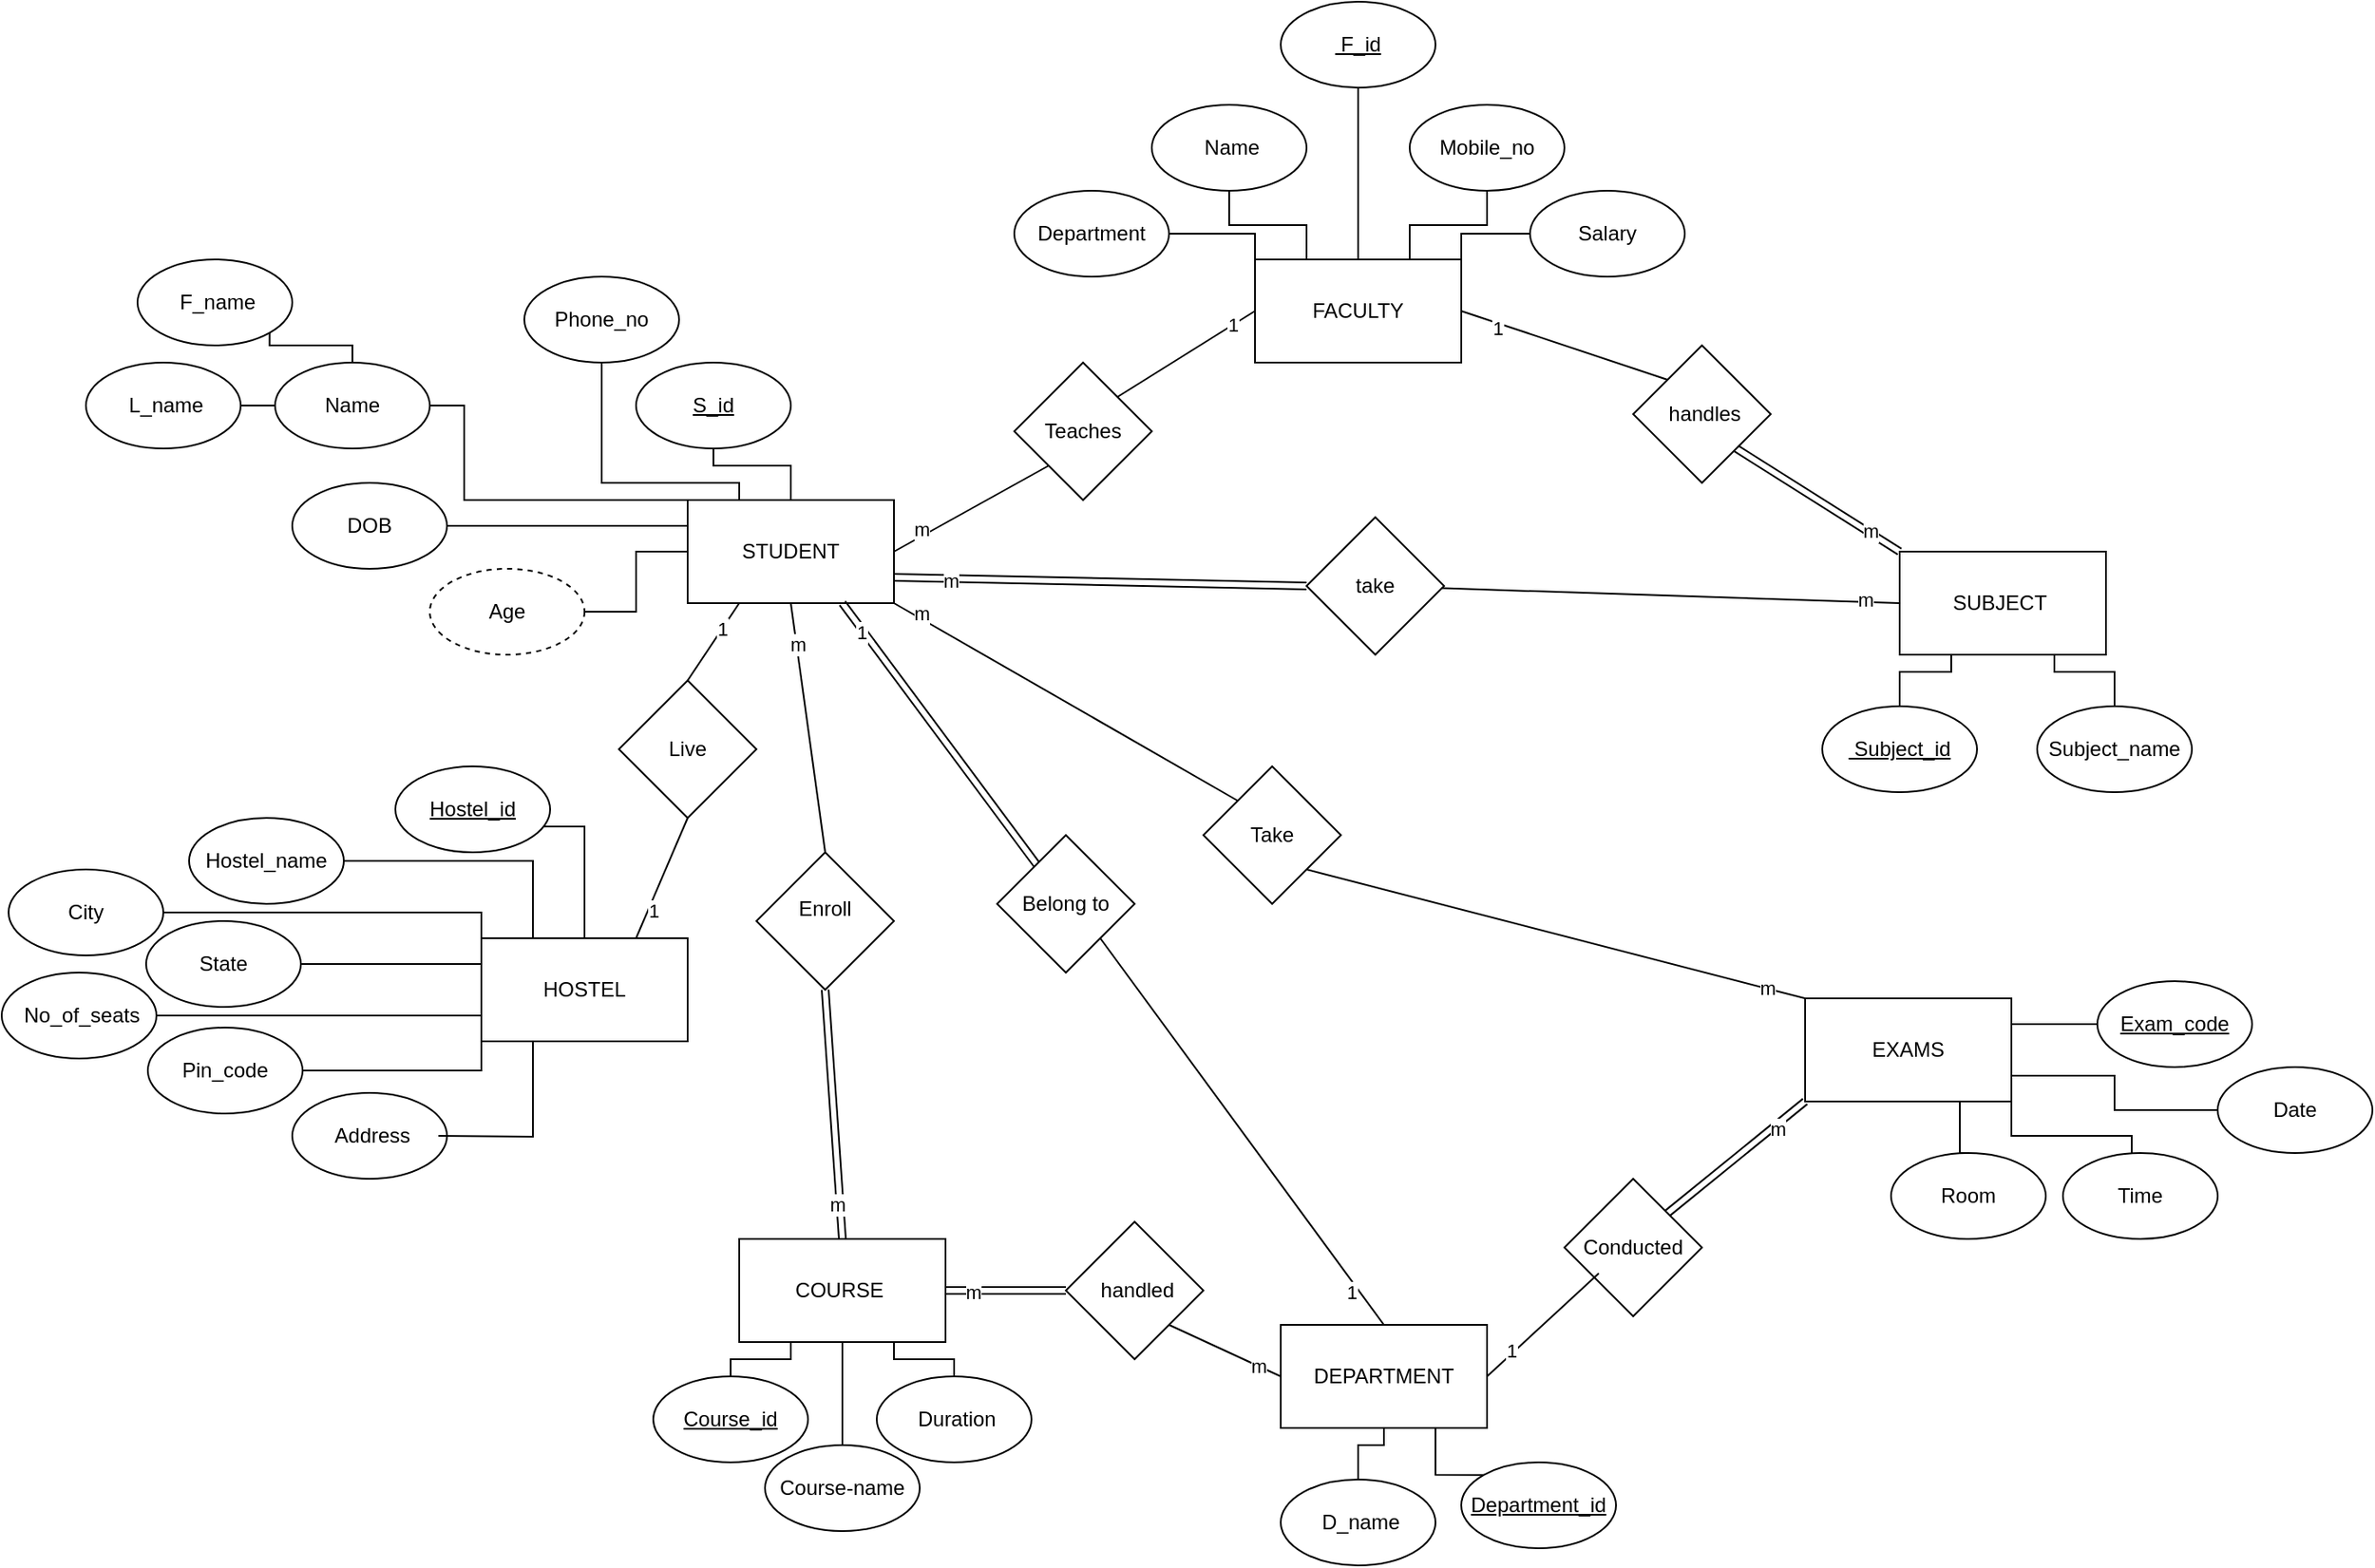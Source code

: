 <mxfile version="27.0.6">
  <diagram name="Page-1" id="Saj36R8tPmT9eAfQ4arQ">
    <mxGraphModel dx="2268" dy="1886" grid="1" gridSize="10" guides="1" tooltips="1" connect="1" arrows="1" fold="1" page="1" pageScale="1" pageWidth="850" pageHeight="1100" math="0" shadow="0">
      <root>
        <mxCell id="0" />
        <mxCell id="1" parent="0" />
        <mxCell id="g8V7ilS0cDU_Rap2-0AZ-1" value="FACULTY" style="rounded=0;whiteSpace=wrap;html=1;" parent="1" vertex="1">
          <mxGeometry x="180" y="-10" width="120" height="60" as="geometry" />
        </mxCell>
        <mxCell id="g8V7ilS0cDU_Rap2-0AZ-2" value="HOSTEL" style="rounded=0;whiteSpace=wrap;html=1;" parent="1" vertex="1">
          <mxGeometry x="-270" y="385" width="120" height="60" as="geometry" />
        </mxCell>
        <mxCell id="g8V7ilS0cDU_Rap2-0AZ-3" value="COURSE&amp;nbsp;" style="rounded=0;whiteSpace=wrap;html=1;" parent="1" vertex="1">
          <mxGeometry x="-120" y="560" width="120" height="60" as="geometry" />
        </mxCell>
        <mxCell id="g8V7ilS0cDU_Rap2-0AZ-4" value="SUBJECT&amp;nbsp;" style="rounded=0;whiteSpace=wrap;html=1;" parent="1" vertex="1">
          <mxGeometry x="555" y="160" width="120" height="60" as="geometry" />
        </mxCell>
        <mxCell id="g8V7ilS0cDU_Rap2-0AZ-5" value="&amp;nbsp;EXAMS&amp;nbsp;" style="rounded=0;whiteSpace=wrap;html=1;" parent="1" vertex="1">
          <mxGeometry x="500" y="420" width="120" height="60" as="geometry" />
        </mxCell>
        <mxCell id="g8V7ilS0cDU_Rap2-0AZ-6" value="DEPARTMENT" style="rounded=0;whiteSpace=wrap;html=1;" parent="1" vertex="1">
          <mxGeometry x="195" y="610" width="120" height="60" as="geometry" />
        </mxCell>
        <mxCell id="g8V7ilS0cDU_Rap2-0AZ-7" value="STUDENT" style="rounded=0;whiteSpace=wrap;html=1;" parent="1" vertex="1">
          <mxGeometry x="-150" y="130" width="120" height="60" as="geometry" />
        </mxCell>
        <mxCell id="g8V7ilS0cDU_Rap2-0AZ-46" style="edgeStyle=orthogonalEdgeStyle;rounded=0;orthogonalLoop=1;jettySize=auto;html=1;exitX=1;exitY=0.5;exitDx=0;exitDy=0;entryX=0;entryY=0;entryDx=0;entryDy=0;endArrow=none;startFill=0;" parent="1" source="g8V7ilS0cDU_Rap2-0AZ-8" target="g8V7ilS0cDU_Rap2-0AZ-1" edge="1">
          <mxGeometry relative="1" as="geometry">
            <Array as="points">
              <mxPoint x="180" y="-25" />
            </Array>
          </mxGeometry>
        </mxCell>
        <mxCell id="g8V7ilS0cDU_Rap2-0AZ-8" value="Department" style="ellipse;whiteSpace=wrap;html=1;" parent="1" vertex="1">
          <mxGeometry x="40" y="-50" width="90" height="50" as="geometry" />
        </mxCell>
        <mxCell id="g8V7ilS0cDU_Rap2-0AZ-47" style="edgeStyle=orthogonalEdgeStyle;rounded=0;orthogonalLoop=1;jettySize=auto;html=1;exitX=0.5;exitY=1;exitDx=0;exitDy=0;entryX=0.75;entryY=0;entryDx=0;entryDy=0;endArrow=none;startFill=0;" parent="1" source="g8V7ilS0cDU_Rap2-0AZ-9" target="g8V7ilS0cDU_Rap2-0AZ-1" edge="1">
          <mxGeometry relative="1" as="geometry" />
        </mxCell>
        <mxCell id="g8V7ilS0cDU_Rap2-0AZ-9" value="Mobile_no" style="ellipse;whiteSpace=wrap;html=1;" parent="1" vertex="1">
          <mxGeometry x="270" y="-100" width="90" height="50" as="geometry" />
        </mxCell>
        <mxCell id="g8V7ilS0cDU_Rap2-0AZ-48" style="edgeStyle=orthogonalEdgeStyle;rounded=0;orthogonalLoop=1;jettySize=auto;html=1;exitX=0.5;exitY=1;exitDx=0;exitDy=0;entryX=0.5;entryY=0;entryDx=0;entryDy=0;endArrow=none;startFill=0;" parent="1" source="g8V7ilS0cDU_Rap2-0AZ-10" target="g8V7ilS0cDU_Rap2-0AZ-7" edge="1">
          <mxGeometry relative="1" as="geometry">
            <Array as="points">
              <mxPoint x="-135" y="110" />
              <mxPoint x="-90" y="110" />
            </Array>
          </mxGeometry>
        </mxCell>
        <mxCell id="g8V7ilS0cDU_Rap2-0AZ-10" value="S_id" style="ellipse;whiteSpace=wrap;html=1;fontStyle=4" parent="1" vertex="1">
          <mxGeometry x="-180" y="50" width="90" height="50" as="geometry" />
        </mxCell>
        <mxCell id="g8V7ilS0cDU_Rap2-0AZ-41" style="edgeStyle=orthogonalEdgeStyle;rounded=0;orthogonalLoop=1;jettySize=auto;html=1;exitX=0.5;exitY=1;exitDx=0;exitDy=0;entryX=0.5;entryY=0;entryDx=0;entryDy=0;endArrow=none;startFill=0;" parent="1" source="g8V7ilS0cDU_Rap2-0AZ-11" target="g8V7ilS0cDU_Rap2-0AZ-1" edge="1">
          <mxGeometry relative="1" as="geometry" />
        </mxCell>
        <mxCell id="g8V7ilS0cDU_Rap2-0AZ-11" value="&amp;nbsp;F_id" style="ellipse;whiteSpace=wrap;html=1;fontStyle=4" parent="1" vertex="1">
          <mxGeometry x="195" y="-160" width="90" height="50" as="geometry" />
        </mxCell>
        <mxCell id="g8V7ilS0cDU_Rap2-0AZ-44" style="edgeStyle=orthogonalEdgeStyle;rounded=0;orthogonalLoop=1;jettySize=auto;html=1;entryX=0.25;entryY=0;entryDx=0;entryDy=0;endArrow=none;startFill=0;" parent="1" source="g8V7ilS0cDU_Rap2-0AZ-12" target="g8V7ilS0cDU_Rap2-0AZ-1" edge="1">
          <mxGeometry relative="1" as="geometry" />
        </mxCell>
        <mxCell id="g8V7ilS0cDU_Rap2-0AZ-12" value="&amp;nbsp;Name" style="ellipse;whiteSpace=wrap;html=1;" parent="1" vertex="1">
          <mxGeometry x="120" y="-100" width="90" height="50" as="geometry" />
        </mxCell>
        <mxCell id="g8V7ilS0cDU_Rap2-0AZ-43" style="edgeStyle=orthogonalEdgeStyle;rounded=0;orthogonalLoop=1;jettySize=auto;html=1;exitX=0;exitY=0.5;exitDx=0;exitDy=0;entryX=1;entryY=0;entryDx=0;entryDy=0;endArrow=none;startFill=0;" parent="1" source="g8V7ilS0cDU_Rap2-0AZ-13" target="g8V7ilS0cDU_Rap2-0AZ-1" edge="1">
          <mxGeometry relative="1" as="geometry">
            <Array as="points">
              <mxPoint x="300" y="-25" />
            </Array>
          </mxGeometry>
        </mxCell>
        <mxCell id="g8V7ilS0cDU_Rap2-0AZ-13" value="Salary" style="ellipse;whiteSpace=wrap;html=1;" parent="1" vertex="1">
          <mxGeometry x="340" y="-50" width="90" height="50" as="geometry" />
        </mxCell>
        <mxCell id="g8V7ilS0cDU_Rap2-0AZ-49" style="edgeStyle=orthogonalEdgeStyle;rounded=0;orthogonalLoop=1;jettySize=auto;html=1;exitX=0.5;exitY=1;exitDx=0;exitDy=0;entryX=0.25;entryY=0;entryDx=0;entryDy=0;endArrow=none;startFill=0;" parent="1" source="g8V7ilS0cDU_Rap2-0AZ-14" target="g8V7ilS0cDU_Rap2-0AZ-7" edge="1">
          <mxGeometry relative="1" as="geometry">
            <Array as="points">
              <mxPoint x="-200" y="70" />
              <mxPoint x="-200" y="120" />
              <mxPoint x="-120" y="120" />
            </Array>
          </mxGeometry>
        </mxCell>
        <mxCell id="g8V7ilS0cDU_Rap2-0AZ-14" value="Phone_no" style="ellipse;whiteSpace=wrap;html=1;" parent="1" vertex="1">
          <mxGeometry x="-245" width="90" height="50" as="geometry" />
        </mxCell>
        <mxCell id="g8V7ilS0cDU_Rap2-0AZ-50" style="edgeStyle=orthogonalEdgeStyle;rounded=0;orthogonalLoop=1;jettySize=auto;html=1;entryX=0;entryY=0;entryDx=0;entryDy=0;endArrow=none;startFill=0;" parent="1" source="g8V7ilS0cDU_Rap2-0AZ-15" target="g8V7ilS0cDU_Rap2-0AZ-7" edge="1">
          <mxGeometry relative="1" as="geometry">
            <Array as="points">
              <mxPoint x="-280" y="75" />
              <mxPoint x="-280" y="130" />
            </Array>
          </mxGeometry>
        </mxCell>
        <mxCell id="g8V7ilS0cDU_Rap2-0AZ-15" value="Name" style="ellipse;whiteSpace=wrap;html=1;" parent="1" vertex="1">
          <mxGeometry x="-390" y="50" width="90" height="50" as="geometry" />
        </mxCell>
        <mxCell id="g8V7ilS0cDU_Rap2-0AZ-53" style="edgeStyle=orthogonalEdgeStyle;rounded=0;orthogonalLoop=1;jettySize=auto;html=1;exitX=1;exitY=1;exitDx=0;exitDy=0;entryX=0.5;entryY=0;entryDx=0;entryDy=0;endArrow=none;startFill=0;" parent="1" source="g8V7ilS0cDU_Rap2-0AZ-16" target="g8V7ilS0cDU_Rap2-0AZ-15" edge="1">
          <mxGeometry relative="1" as="geometry">
            <Array as="points">
              <mxPoint x="-393" y="40" />
              <mxPoint x="-345" y="40" />
            </Array>
          </mxGeometry>
        </mxCell>
        <mxCell id="g8V7ilS0cDU_Rap2-0AZ-16" value="&amp;nbsp;F_name" style="ellipse;whiteSpace=wrap;html=1;" parent="1" vertex="1">
          <mxGeometry x="-470" y="-10" width="90" height="50" as="geometry" />
        </mxCell>
        <mxCell id="g8V7ilS0cDU_Rap2-0AZ-54" style="edgeStyle=orthogonalEdgeStyle;rounded=0;orthogonalLoop=1;jettySize=auto;html=1;exitX=1;exitY=0.5;exitDx=0;exitDy=0;entryX=0;entryY=0.5;entryDx=0;entryDy=0;endArrow=none;startFill=0;" parent="1" source="g8V7ilS0cDU_Rap2-0AZ-17" target="g8V7ilS0cDU_Rap2-0AZ-15" edge="1">
          <mxGeometry relative="1" as="geometry" />
        </mxCell>
        <mxCell id="g8V7ilS0cDU_Rap2-0AZ-17" value="&amp;nbsp;L_name" style="ellipse;whiteSpace=wrap;html=1;" parent="1" vertex="1">
          <mxGeometry x="-500" y="50" width="90" height="50" as="geometry" />
        </mxCell>
        <mxCell id="g8V7ilS0cDU_Rap2-0AZ-51" style="edgeStyle=orthogonalEdgeStyle;rounded=0;orthogonalLoop=1;jettySize=auto;html=1;exitX=1;exitY=0.5;exitDx=0;exitDy=0;entryX=0;entryY=0.25;entryDx=0;entryDy=0;endArrow=none;startFill=0;" parent="1" source="g8V7ilS0cDU_Rap2-0AZ-18" target="g8V7ilS0cDU_Rap2-0AZ-7" edge="1">
          <mxGeometry relative="1" as="geometry" />
        </mxCell>
        <mxCell id="g8V7ilS0cDU_Rap2-0AZ-18" value="DOB" style="ellipse;whiteSpace=wrap;html=1;" parent="1" vertex="1">
          <mxGeometry x="-380" y="120" width="90" height="50" as="geometry" />
        </mxCell>
        <mxCell id="g8V7ilS0cDU_Rap2-0AZ-135" style="edgeStyle=orthogonalEdgeStyle;rounded=0;orthogonalLoop=1;jettySize=auto;html=1;exitX=1;exitY=0.5;exitDx=0;exitDy=0;entryX=0;entryY=0.5;entryDx=0;entryDy=0;endArrow=none;startFill=0;" parent="1" source="g8V7ilS0cDU_Rap2-0AZ-19" target="g8V7ilS0cDU_Rap2-0AZ-7" edge="1">
          <mxGeometry relative="1" as="geometry" />
        </mxCell>
        <mxCell id="g8V7ilS0cDU_Rap2-0AZ-19" value="Age" style="ellipse;whiteSpace=wrap;html=1;dashed=1;" parent="1" vertex="1">
          <mxGeometry x="-300" y="170" width="90" height="50" as="geometry" />
        </mxCell>
        <mxCell id="g8V7ilS0cDU_Rap2-0AZ-79" style="edgeStyle=orthogonalEdgeStyle;rounded=0;orthogonalLoop=1;jettySize=auto;html=1;entryX=0.5;entryY=1;entryDx=0;entryDy=0;endArrow=none;endFill=1;startFill=0;" parent="1" source="g8V7ilS0cDU_Rap2-0AZ-21" target="g8V7ilS0cDU_Rap2-0AZ-6" edge="1">
          <mxGeometry relative="1" as="geometry" />
        </mxCell>
        <mxCell id="g8V7ilS0cDU_Rap2-0AZ-21" value="&amp;nbsp;D_name" style="ellipse;whiteSpace=wrap;html=1;" parent="1" vertex="1">
          <mxGeometry x="195" y="700" width="90" height="50" as="geometry" />
        </mxCell>
        <mxCell id="g8V7ilS0cDU_Rap2-0AZ-60" style="edgeStyle=orthogonalEdgeStyle;rounded=0;orthogonalLoop=1;jettySize=auto;html=1;entryX=0;entryY=0.25;entryDx=0;entryDy=0;endArrow=none;startFill=0;" parent="1" source="g8V7ilS0cDU_Rap2-0AZ-22" target="g8V7ilS0cDU_Rap2-0AZ-2" edge="1">
          <mxGeometry relative="1" as="geometry" />
        </mxCell>
        <mxCell id="g8V7ilS0cDU_Rap2-0AZ-22" value="State" style="ellipse;whiteSpace=wrap;html=1;" parent="1" vertex="1">
          <mxGeometry x="-465" y="375" width="90" height="50" as="geometry" />
        </mxCell>
        <mxCell id="g8V7ilS0cDU_Rap2-0AZ-23" value="&amp;nbsp;Address" style="ellipse;whiteSpace=wrap;html=1;" parent="1" vertex="1">
          <mxGeometry x="-380" y="475" width="90" height="50" as="geometry" />
        </mxCell>
        <mxCell id="g8V7ilS0cDU_Rap2-0AZ-64" style="edgeStyle=orthogonalEdgeStyle;rounded=0;orthogonalLoop=1;jettySize=auto;html=1;entryX=0;entryY=1;entryDx=0;entryDy=0;endArrow=none;startFill=0;" parent="1" source="g8V7ilS0cDU_Rap2-0AZ-24" target="g8V7ilS0cDU_Rap2-0AZ-2" edge="1">
          <mxGeometry relative="1" as="geometry">
            <Array as="points">
              <mxPoint x="-270" y="462" />
            </Array>
          </mxGeometry>
        </mxCell>
        <mxCell id="g8V7ilS0cDU_Rap2-0AZ-24" value="Pin_code" style="ellipse;whiteSpace=wrap;html=1;" parent="1" vertex="1">
          <mxGeometry x="-464" y="437" width="90" height="50" as="geometry" />
        </mxCell>
        <mxCell id="g8V7ilS0cDU_Rap2-0AZ-63" style="edgeStyle=orthogonalEdgeStyle;rounded=0;orthogonalLoop=1;jettySize=auto;html=1;entryX=0;entryY=0.75;entryDx=0;entryDy=0;endArrow=none;startFill=0;" parent="1" source="g8V7ilS0cDU_Rap2-0AZ-25" target="g8V7ilS0cDU_Rap2-0AZ-2" edge="1">
          <mxGeometry relative="1" as="geometry" />
        </mxCell>
        <mxCell id="g8V7ilS0cDU_Rap2-0AZ-25" value="&amp;nbsp;No_of_seats" style="ellipse;whiteSpace=wrap;html=1;" parent="1" vertex="1">
          <mxGeometry x="-549" y="405" width="90" height="50" as="geometry" />
        </mxCell>
        <mxCell id="g8V7ilS0cDU_Rap2-0AZ-61" style="edgeStyle=orthogonalEdgeStyle;rounded=0;orthogonalLoop=1;jettySize=auto;html=1;entryX=0;entryY=0;entryDx=0;entryDy=0;endArrow=none;startFill=0;" parent="1" source="g8V7ilS0cDU_Rap2-0AZ-26" target="g8V7ilS0cDU_Rap2-0AZ-2" edge="1">
          <mxGeometry relative="1" as="geometry">
            <Array as="points">
              <mxPoint x="-270" y="370" />
            </Array>
          </mxGeometry>
        </mxCell>
        <mxCell id="g8V7ilS0cDU_Rap2-0AZ-26" value="City" style="ellipse;whiteSpace=wrap;html=1;" parent="1" vertex="1">
          <mxGeometry x="-545" y="345" width="90" height="50" as="geometry" />
        </mxCell>
        <mxCell id="g8V7ilS0cDU_Rap2-0AZ-56" style="edgeStyle=orthogonalEdgeStyle;rounded=0;orthogonalLoop=1;jettySize=auto;html=1;exitX=1;exitY=0.5;exitDx=0;exitDy=0;entryX=0.25;entryY=0;entryDx=0;entryDy=0;endArrow=none;startFill=0;" parent="1" source="g8V7ilS0cDU_Rap2-0AZ-27" target="g8V7ilS0cDU_Rap2-0AZ-2" edge="1">
          <mxGeometry relative="1" as="geometry" />
        </mxCell>
        <mxCell id="g8V7ilS0cDU_Rap2-0AZ-27" value="Hostel_name" style="ellipse;whiteSpace=wrap;html=1;" parent="1" vertex="1">
          <mxGeometry x="-440" y="315" width="90" height="50" as="geometry" />
        </mxCell>
        <mxCell id="g8V7ilS0cDU_Rap2-0AZ-55" style="edgeStyle=orthogonalEdgeStyle;rounded=0;orthogonalLoop=1;jettySize=auto;html=1;entryX=0.5;entryY=0;entryDx=0;entryDy=0;endArrow=none;startFill=0;" parent="1" source="g8V7ilS0cDU_Rap2-0AZ-28" target="g8V7ilS0cDU_Rap2-0AZ-2" edge="1">
          <mxGeometry relative="1" as="geometry">
            <Array as="points">
              <mxPoint x="-210" y="320" />
            </Array>
          </mxGeometry>
        </mxCell>
        <mxCell id="g8V7ilS0cDU_Rap2-0AZ-28" value="Hostel_id" style="ellipse;whiteSpace=wrap;html=1;fontStyle=4" parent="1" vertex="1">
          <mxGeometry x="-320" y="285" width="90" height="50" as="geometry" />
        </mxCell>
        <mxCell id="g8V7ilS0cDU_Rap2-0AZ-69" style="edgeStyle=orthogonalEdgeStyle;rounded=0;orthogonalLoop=1;jettySize=auto;html=1;entryX=0.75;entryY=1;entryDx=0;entryDy=0;endArrow=none;startFill=0;" parent="1" source="g8V7ilS0cDU_Rap2-0AZ-30" target="g8V7ilS0cDU_Rap2-0AZ-3" edge="1">
          <mxGeometry relative="1" as="geometry">
            <Array as="points">
              <mxPoint x="5" y="630" />
              <mxPoint x="-30" y="630" />
            </Array>
          </mxGeometry>
        </mxCell>
        <mxCell id="g8V7ilS0cDU_Rap2-0AZ-30" value="&amp;nbsp;Duration" style="ellipse;whiteSpace=wrap;html=1;" parent="1" vertex="1">
          <mxGeometry x="-40" y="640" width="90" height="50" as="geometry" />
        </mxCell>
        <mxCell id="g8V7ilS0cDU_Rap2-0AZ-70" style="edgeStyle=orthogonalEdgeStyle;rounded=0;orthogonalLoop=1;jettySize=auto;html=1;entryX=0.5;entryY=1;entryDx=0;entryDy=0;endArrow=none;startFill=0;" parent="1" source="g8V7ilS0cDU_Rap2-0AZ-31" target="g8V7ilS0cDU_Rap2-0AZ-3" edge="1">
          <mxGeometry relative="1" as="geometry" />
        </mxCell>
        <mxCell id="g8V7ilS0cDU_Rap2-0AZ-31" value="Course-name" style="ellipse;whiteSpace=wrap;html=1;" parent="1" vertex="1">
          <mxGeometry x="-105" y="680" width="90" height="50" as="geometry" />
        </mxCell>
        <mxCell id="g8V7ilS0cDU_Rap2-0AZ-68" style="edgeStyle=orthogonalEdgeStyle;rounded=0;orthogonalLoop=1;jettySize=auto;html=1;entryX=0.25;entryY=1;entryDx=0;entryDy=0;endArrow=none;startFill=0;" parent="1" source="g8V7ilS0cDU_Rap2-0AZ-32" target="g8V7ilS0cDU_Rap2-0AZ-3" edge="1">
          <mxGeometry relative="1" as="geometry">
            <Array as="points">
              <mxPoint x="-125" y="630" />
              <mxPoint x="-90" y="630" />
            </Array>
          </mxGeometry>
        </mxCell>
        <mxCell id="g8V7ilS0cDU_Rap2-0AZ-32" value="Course_id" style="ellipse;whiteSpace=wrap;html=1;fontStyle=4" parent="1" vertex="1">
          <mxGeometry x="-170" y="640" width="90" height="50" as="geometry" />
        </mxCell>
        <mxCell id="g8V7ilS0cDU_Rap2-0AZ-73" style="edgeStyle=orthogonalEdgeStyle;rounded=0;orthogonalLoop=1;jettySize=auto;html=1;exitX=0.5;exitY=0;exitDx=0;exitDy=0;entryX=0.75;entryY=1;entryDx=0;entryDy=0;endArrow=none;startFill=0;" parent="1" source="g8V7ilS0cDU_Rap2-0AZ-33" target="g8V7ilS0cDU_Rap2-0AZ-4" edge="1">
          <mxGeometry relative="1" as="geometry" />
        </mxCell>
        <mxCell id="g8V7ilS0cDU_Rap2-0AZ-33" value="Subject_name" style="ellipse;whiteSpace=wrap;html=1;" parent="1" vertex="1">
          <mxGeometry x="635" y="250" width="90" height="50" as="geometry" />
        </mxCell>
        <mxCell id="g8V7ilS0cDU_Rap2-0AZ-71" style="edgeStyle=orthogonalEdgeStyle;rounded=0;orthogonalLoop=1;jettySize=auto;html=1;entryX=0.25;entryY=1;entryDx=0;entryDy=0;endArrow=none;startFill=0;" parent="1" source="g8V7ilS0cDU_Rap2-0AZ-34" target="g8V7ilS0cDU_Rap2-0AZ-4" edge="1">
          <mxGeometry relative="1" as="geometry" />
        </mxCell>
        <mxCell id="g8V7ilS0cDU_Rap2-0AZ-34" value="&amp;nbsp;Subject_id" style="ellipse;whiteSpace=wrap;html=1;fontStyle=4" parent="1" vertex="1">
          <mxGeometry x="510" y="250" width="90" height="50" as="geometry" />
        </mxCell>
        <mxCell id="g8V7ilS0cDU_Rap2-0AZ-75" style="edgeStyle=orthogonalEdgeStyle;rounded=0;orthogonalLoop=1;jettySize=auto;html=1;entryX=1;entryY=0.75;entryDx=0;entryDy=0;endArrow=none;startFill=0;" parent="1" source="g8V7ilS0cDU_Rap2-0AZ-35" target="g8V7ilS0cDU_Rap2-0AZ-5" edge="1">
          <mxGeometry relative="1" as="geometry" />
        </mxCell>
        <mxCell id="g8V7ilS0cDU_Rap2-0AZ-35" value="Date" style="ellipse;whiteSpace=wrap;html=1;" parent="1" vertex="1">
          <mxGeometry x="740" y="460" width="90" height="50" as="geometry" />
        </mxCell>
        <mxCell id="g8V7ilS0cDU_Rap2-0AZ-76" style="edgeStyle=orthogonalEdgeStyle;rounded=0;orthogonalLoop=1;jettySize=auto;html=1;entryX=1;entryY=1;entryDx=0;entryDy=0;endArrow=none;startFill=0;" parent="1" source="g8V7ilS0cDU_Rap2-0AZ-36" target="g8V7ilS0cDU_Rap2-0AZ-5" edge="1">
          <mxGeometry relative="1" as="geometry">
            <Array as="points">
              <mxPoint x="690" y="500" />
              <mxPoint x="620" y="500" />
            </Array>
          </mxGeometry>
        </mxCell>
        <mxCell id="g8V7ilS0cDU_Rap2-0AZ-36" value="Time" style="ellipse;whiteSpace=wrap;html=1;" parent="1" vertex="1">
          <mxGeometry x="650" y="510" width="90" height="50" as="geometry" />
        </mxCell>
        <mxCell id="g8V7ilS0cDU_Rap2-0AZ-74" style="edgeStyle=orthogonalEdgeStyle;rounded=0;orthogonalLoop=1;jettySize=auto;html=1;entryX=1;entryY=0.25;entryDx=0;entryDy=0;endArrow=none;startFill=0;" parent="1" source="g8V7ilS0cDU_Rap2-0AZ-37" target="g8V7ilS0cDU_Rap2-0AZ-5" edge="1">
          <mxGeometry relative="1" as="geometry" />
        </mxCell>
        <mxCell id="g8V7ilS0cDU_Rap2-0AZ-37" value="Exam_code" style="ellipse;whiteSpace=wrap;html=1;fontStyle=4" parent="1" vertex="1">
          <mxGeometry x="670" y="410" width="90" height="50" as="geometry" />
        </mxCell>
        <mxCell id="g8V7ilS0cDU_Rap2-0AZ-77" style="edgeStyle=orthogonalEdgeStyle;rounded=0;orthogonalLoop=1;jettySize=auto;html=1;exitX=0.5;exitY=0;exitDx=0;exitDy=0;entryX=0.75;entryY=1;entryDx=0;entryDy=0;endArrow=none;startFill=0;" parent="1" source="g8V7ilS0cDU_Rap2-0AZ-38" target="g8V7ilS0cDU_Rap2-0AZ-5" edge="1">
          <mxGeometry relative="1" as="geometry" />
        </mxCell>
        <mxCell id="g8V7ilS0cDU_Rap2-0AZ-38" value="Room" style="ellipse;whiteSpace=wrap;html=1;" parent="1" vertex="1">
          <mxGeometry x="550" y="510" width="90" height="50" as="geometry" />
        </mxCell>
        <mxCell id="g8V7ilS0cDU_Rap2-0AZ-78" style="edgeStyle=orthogonalEdgeStyle;rounded=0;orthogonalLoop=1;jettySize=auto;html=1;exitX=0;exitY=0;exitDx=0;exitDy=0;endArrow=none;startFill=0;" parent="1" source="g8V7ilS0cDU_Rap2-0AZ-39" edge="1">
          <mxGeometry relative="1" as="geometry">
            <mxPoint x="285" y="670" as="targetPoint" />
          </mxGeometry>
        </mxCell>
        <mxCell id="g8V7ilS0cDU_Rap2-0AZ-39" value="Department_id" style="ellipse;whiteSpace=wrap;html=1;fontStyle=4" parent="1" vertex="1">
          <mxGeometry x="300" y="690" width="90" height="50" as="geometry" />
        </mxCell>
        <mxCell id="g8V7ilS0cDU_Rap2-0AZ-65" style="edgeStyle=orthogonalEdgeStyle;rounded=0;orthogonalLoop=1;jettySize=auto;html=1;entryX=0.25;entryY=1;entryDx=0;entryDy=0;endArrow=none;startFill=0;" parent="1" target="g8V7ilS0cDU_Rap2-0AZ-2" edge="1">
          <mxGeometry relative="1" as="geometry">
            <mxPoint x="-295" y="500" as="sourcePoint" />
          </mxGeometry>
        </mxCell>
        <mxCell id="g8V7ilS0cDU_Rap2-0AZ-82" value="Teaches" style="rhombus;whiteSpace=wrap;html=1;" parent="1" vertex="1">
          <mxGeometry x="40" y="50" width="80" height="80" as="geometry" />
        </mxCell>
        <mxCell id="g8V7ilS0cDU_Rap2-0AZ-83" value="&amp;nbsp;handles" style="rhombus;whiteSpace=wrap;html=1;" parent="1" vertex="1">
          <mxGeometry x="400" y="40" width="80" height="80" as="geometry" />
        </mxCell>
        <mxCell id="g8V7ilS0cDU_Rap2-0AZ-84" value="" style="endArrow=none;html=1;rounded=0;exitX=1;exitY=0;exitDx=0;exitDy=0;entryX=0;entryY=0.5;entryDx=0;entryDy=0;" parent="1" source="g8V7ilS0cDU_Rap2-0AZ-82" target="g8V7ilS0cDU_Rap2-0AZ-1" edge="1">
          <mxGeometry width="50" height="50" relative="1" as="geometry">
            <mxPoint x="100" y="70" as="sourcePoint" />
            <mxPoint x="150" y="20" as="targetPoint" />
          </mxGeometry>
        </mxCell>
        <mxCell id="g8V7ilS0cDU_Rap2-0AZ-86" value="1" style="edgeLabel;html=1;align=center;verticalAlign=middle;resizable=0;points=[];" parent="g8V7ilS0cDU_Rap2-0AZ-84" vertex="1" connectable="0">
          <mxGeometry x="0.676" relative="1" as="geometry">
            <mxPoint as="offset" />
          </mxGeometry>
        </mxCell>
        <mxCell id="g8V7ilS0cDU_Rap2-0AZ-85" value="" style="endArrow=none;html=1;rounded=0;entryX=0;entryY=1;entryDx=0;entryDy=0;exitX=1;exitY=0.5;exitDx=0;exitDy=0;" parent="1" source="g8V7ilS0cDU_Rap2-0AZ-7" target="g8V7ilS0cDU_Rap2-0AZ-82" edge="1">
          <mxGeometry width="50" height="50" relative="1" as="geometry">
            <mxPoint x="10" y="180" as="sourcePoint" />
            <mxPoint x="60" y="130" as="targetPoint" />
          </mxGeometry>
        </mxCell>
        <mxCell id="g8V7ilS0cDU_Rap2-0AZ-87" value="m" style="edgeLabel;html=1;align=center;verticalAlign=middle;resizable=0;points=[];" parent="g8V7ilS0cDU_Rap2-0AZ-85" vertex="1" connectable="0">
          <mxGeometry x="-0.606" y="4" relative="1" as="geometry">
            <mxPoint as="offset" />
          </mxGeometry>
        </mxCell>
        <mxCell id="g8V7ilS0cDU_Rap2-0AZ-88" value="" style="endArrow=none;html=1;rounded=0;entryX=0;entryY=0;entryDx=0;entryDy=0;exitX=1;exitY=1;exitDx=0;exitDy=0;shape=link;" parent="1" source="g8V7ilS0cDU_Rap2-0AZ-83" target="g8V7ilS0cDU_Rap2-0AZ-4" edge="1">
          <mxGeometry width="50" height="50" relative="1" as="geometry">
            <mxPoint x="490" y="160" as="sourcePoint" />
            <mxPoint x="540" y="110" as="targetPoint" />
          </mxGeometry>
        </mxCell>
        <mxCell id="g8V7ilS0cDU_Rap2-0AZ-91" value="m" style="edgeLabel;html=1;align=center;verticalAlign=middle;resizable=0;points=[];" parent="g8V7ilS0cDU_Rap2-0AZ-88" vertex="1" connectable="0">
          <mxGeometry x="0.63" y="1" relative="1" as="geometry">
            <mxPoint as="offset" />
          </mxGeometry>
        </mxCell>
        <mxCell id="g8V7ilS0cDU_Rap2-0AZ-89" value="" style="endArrow=none;html=1;rounded=0;entryX=1;entryY=0.5;entryDx=0;entryDy=0;exitX=0;exitY=0;exitDx=0;exitDy=0;" parent="1" source="g8V7ilS0cDU_Rap2-0AZ-83" target="g8V7ilS0cDU_Rap2-0AZ-1" edge="1">
          <mxGeometry width="50" height="50" relative="1" as="geometry">
            <mxPoint x="330" y="90" as="sourcePoint" />
            <mxPoint x="380" y="40" as="targetPoint" />
          </mxGeometry>
        </mxCell>
        <mxCell id="g8V7ilS0cDU_Rap2-0AZ-123" value="1" style="edgeLabel;html=1;align=center;verticalAlign=middle;resizable=0;points=[];" parent="g8V7ilS0cDU_Rap2-0AZ-89" vertex="1" connectable="0">
          <mxGeometry x="0.635" y="3" relative="1" as="geometry">
            <mxPoint as="offset" />
          </mxGeometry>
        </mxCell>
        <mxCell id="g8V7ilS0cDU_Rap2-0AZ-92" value="&#xa;Enroll&#xa;&#xa;" style="rhombus;whiteSpace=wrap;html=1;" parent="1" vertex="1">
          <mxGeometry x="-110" y="335" width="80" height="80" as="geometry" />
        </mxCell>
        <mxCell id="g8V7ilS0cDU_Rap2-0AZ-95" value="" style="endArrow=none;html=1;rounded=0;entryX=0.5;entryY=1;entryDx=0;entryDy=0;exitX=0.5;exitY=0;exitDx=0;exitDy=0;" parent="1" source="g8V7ilS0cDU_Rap2-0AZ-92" target="g8V7ilS0cDU_Rap2-0AZ-7" edge="1">
          <mxGeometry width="50" height="50" relative="1" as="geometry">
            <mxPoint x="-80" y="350" as="sourcePoint" />
            <mxPoint x="-30" y="300" as="targetPoint" />
          </mxGeometry>
        </mxCell>
        <mxCell id="g8V7ilS0cDU_Rap2-0AZ-117" value="m" style="edgeLabel;html=1;align=center;verticalAlign=middle;resizable=0;points=[];" parent="g8V7ilS0cDU_Rap2-0AZ-95" vertex="1" connectable="0">
          <mxGeometry x="0.669" relative="1" as="geometry">
            <mxPoint as="offset" />
          </mxGeometry>
        </mxCell>
        <mxCell id="g8V7ilS0cDU_Rap2-0AZ-96" value="" style="endArrow=none;html=1;rounded=0;entryX=0.5;entryY=1;entryDx=0;entryDy=0;exitX=0.5;exitY=0;exitDx=0;exitDy=0;shape=link;" parent="1" source="g8V7ilS0cDU_Rap2-0AZ-3" target="g8V7ilS0cDU_Rap2-0AZ-92" edge="1">
          <mxGeometry width="50" height="50" relative="1" as="geometry">
            <mxPoint x="-90" y="550" as="sourcePoint" />
            <mxPoint x="-40" y="500" as="targetPoint" />
          </mxGeometry>
        </mxCell>
        <mxCell id="g8V7ilS0cDU_Rap2-0AZ-97" value="m" style="edgeLabel;html=1;align=center;verticalAlign=middle;resizable=0;points=[];" parent="g8V7ilS0cDU_Rap2-0AZ-96" vertex="1" connectable="0">
          <mxGeometry x="-0.723" y="2" relative="1" as="geometry">
            <mxPoint as="offset" />
          </mxGeometry>
        </mxCell>
        <mxCell id="g8V7ilS0cDU_Rap2-0AZ-98" value="Belong to" style="rhombus;whiteSpace=wrap;html=1;" parent="1" vertex="1">
          <mxGeometry x="30" y="325" width="80" height="80" as="geometry" />
        </mxCell>
        <mxCell id="g8V7ilS0cDU_Rap2-0AZ-99" value="" style="endArrow=none;html=1;rounded=0;entryX=0.75;entryY=1;entryDx=0;entryDy=0;shape=link;" parent="1" source="g8V7ilS0cDU_Rap2-0AZ-98" target="g8V7ilS0cDU_Rap2-0AZ-7" edge="1">
          <mxGeometry width="50" height="50" relative="1" as="geometry">
            <mxPoint y="310" as="sourcePoint" />
            <mxPoint x="50" y="260" as="targetPoint" />
          </mxGeometry>
        </mxCell>
        <mxCell id="g8V7ilS0cDU_Rap2-0AZ-102" value="1" style="edgeLabel;html=1;align=center;verticalAlign=middle;resizable=0;points=[];" parent="g8V7ilS0cDU_Rap2-0AZ-99" vertex="1" connectable="0">
          <mxGeometry x="0.801" y="2" relative="1" as="geometry">
            <mxPoint x="1" as="offset" />
          </mxGeometry>
        </mxCell>
        <mxCell id="g8V7ilS0cDU_Rap2-0AZ-100" value="" style="endArrow=none;html=1;rounded=0;entryX=1;entryY=1;entryDx=0;entryDy=0;exitX=0.5;exitY=0;exitDx=0;exitDy=0;" parent="1" source="g8V7ilS0cDU_Rap2-0AZ-6" target="g8V7ilS0cDU_Rap2-0AZ-98" edge="1">
          <mxGeometry width="50" height="50" relative="1" as="geometry">
            <mxPoint x="90" y="490" as="sourcePoint" />
            <mxPoint x="140" y="440" as="targetPoint" />
          </mxGeometry>
        </mxCell>
        <mxCell id="g8V7ilS0cDU_Rap2-0AZ-101" value="1" style="edgeLabel;html=1;align=center;verticalAlign=middle;resizable=0;points=[];" parent="g8V7ilS0cDU_Rap2-0AZ-100" vertex="1" connectable="0">
          <mxGeometry x="-0.81" y="4" relative="1" as="geometry">
            <mxPoint as="offset" />
          </mxGeometry>
        </mxCell>
        <mxCell id="g8V7ilS0cDU_Rap2-0AZ-103" value="Take" style="rhombus;whiteSpace=wrap;html=1;" parent="1" vertex="1">
          <mxGeometry x="150" y="285" width="80" height="80" as="geometry" />
        </mxCell>
        <mxCell id="g8V7ilS0cDU_Rap2-0AZ-104" value="" style="endArrow=none;html=1;rounded=0;entryX=0;entryY=0;entryDx=0;entryDy=0;exitX=1;exitY=1;exitDx=0;exitDy=0;" parent="1" source="g8V7ilS0cDU_Rap2-0AZ-7" target="g8V7ilS0cDU_Rap2-0AZ-103" edge="1">
          <mxGeometry width="50" height="50" relative="1" as="geometry">
            <mxPoint x="80" y="310" as="sourcePoint" />
            <mxPoint x="130" y="260" as="targetPoint" />
          </mxGeometry>
        </mxCell>
        <mxCell id="g8V7ilS0cDU_Rap2-0AZ-126" value="m" style="edgeLabel;html=1;align=center;verticalAlign=middle;resizable=0;points=[];" parent="g8V7ilS0cDU_Rap2-0AZ-104" vertex="1" connectable="0">
          <mxGeometry x="-0.854" y="3" relative="1" as="geometry">
            <mxPoint as="offset" />
          </mxGeometry>
        </mxCell>
        <mxCell id="g8V7ilS0cDU_Rap2-0AZ-105" value="" style="endArrow=none;html=1;rounded=0;entryX=1;entryY=1;entryDx=0;entryDy=0;exitX=0;exitY=0;exitDx=0;exitDy=0;" parent="1" source="g8V7ilS0cDU_Rap2-0AZ-5" target="g8V7ilS0cDU_Rap2-0AZ-103" edge="1">
          <mxGeometry width="50" height="50" relative="1" as="geometry">
            <mxPoint x="200" y="390" as="sourcePoint" />
            <mxPoint x="250" y="340" as="targetPoint" />
          </mxGeometry>
        </mxCell>
        <mxCell id="g8V7ilS0cDU_Rap2-0AZ-106" value="m" style="edgeLabel;html=1;align=center;verticalAlign=middle;resizable=0;points=[];" parent="g8V7ilS0cDU_Rap2-0AZ-105" vertex="1" connectable="0">
          <mxGeometry x="-0.848" relative="1" as="geometry">
            <mxPoint as="offset" />
          </mxGeometry>
        </mxCell>
        <mxCell id="g8V7ilS0cDU_Rap2-0AZ-107" value="Live" style="rhombus;whiteSpace=wrap;html=1;" parent="1" vertex="1">
          <mxGeometry x="-190" y="235" width="80" height="80" as="geometry" />
        </mxCell>
        <mxCell id="g8V7ilS0cDU_Rap2-0AZ-108" value="" style="endArrow=none;html=1;rounded=0;entryX=0.25;entryY=1;entryDx=0;entryDy=0;exitX=0.5;exitY=0;exitDx=0;exitDy=0;" parent="1" source="g8V7ilS0cDU_Rap2-0AZ-107" target="g8V7ilS0cDU_Rap2-0AZ-7" edge="1">
          <mxGeometry width="50" height="50" relative="1" as="geometry">
            <mxPoint x="-160" y="240" as="sourcePoint" />
            <mxPoint x="-110" y="190" as="targetPoint" />
          </mxGeometry>
        </mxCell>
        <mxCell id="g8V7ilS0cDU_Rap2-0AZ-111" value="1" style="edgeLabel;html=1;align=center;verticalAlign=middle;resizable=0;points=[];" parent="g8V7ilS0cDU_Rap2-0AZ-108" vertex="1" connectable="0">
          <mxGeometry x="0.333" relative="1" as="geometry">
            <mxPoint as="offset" />
          </mxGeometry>
        </mxCell>
        <mxCell id="g8V7ilS0cDU_Rap2-0AZ-109" value="" style="endArrow=none;html=1;rounded=0;entryX=0.5;entryY=1;entryDx=0;entryDy=0;exitX=0.75;exitY=0;exitDx=0;exitDy=0;" parent="1" source="g8V7ilS0cDU_Rap2-0AZ-2" target="g8V7ilS0cDU_Rap2-0AZ-107" edge="1">
          <mxGeometry width="50" height="50" relative="1" as="geometry">
            <mxPoint x="-190" y="380" as="sourcePoint" />
            <mxPoint x="-140" y="330" as="targetPoint" />
          </mxGeometry>
        </mxCell>
        <mxCell id="g8V7ilS0cDU_Rap2-0AZ-110" value="1" style="edgeLabel;html=1;align=center;verticalAlign=middle;resizable=0;points=[];" parent="g8V7ilS0cDU_Rap2-0AZ-109" vertex="1" connectable="0">
          <mxGeometry x="-0.497" y="-2" relative="1" as="geometry">
            <mxPoint as="offset" />
          </mxGeometry>
        </mxCell>
        <mxCell id="g8V7ilS0cDU_Rap2-0AZ-112" value="&amp;nbsp;handled" style="rhombus;whiteSpace=wrap;html=1;" parent="1" vertex="1">
          <mxGeometry x="70" y="550" width="80" height="80" as="geometry" />
        </mxCell>
        <mxCell id="g8V7ilS0cDU_Rap2-0AZ-114" value="" style="endArrow=none;html=1;rounded=0;entryX=0;entryY=0.5;entryDx=0;entryDy=0;exitX=1;exitY=0.5;exitDx=0;exitDy=0;shape=link;" parent="1" source="g8V7ilS0cDU_Rap2-0AZ-3" target="g8V7ilS0cDU_Rap2-0AZ-112" edge="1">
          <mxGeometry width="50" height="50" relative="1" as="geometry">
            <mxPoint x="10" y="610" as="sourcePoint" />
            <mxPoint x="60" y="560" as="targetPoint" />
          </mxGeometry>
        </mxCell>
        <mxCell id="g8V7ilS0cDU_Rap2-0AZ-118" value="m" style="edgeLabel;html=1;align=center;verticalAlign=middle;resizable=0;points=[];" parent="g8V7ilS0cDU_Rap2-0AZ-114" vertex="1" connectable="0">
          <mxGeometry x="-0.543" y="-1" relative="1" as="geometry">
            <mxPoint as="offset" />
          </mxGeometry>
        </mxCell>
        <mxCell id="g8V7ilS0cDU_Rap2-0AZ-115" value="" style="endArrow=none;html=1;rounded=0;entryX=1;entryY=1;entryDx=0;entryDy=0;exitX=0;exitY=0.5;exitDx=0;exitDy=0;" parent="1" source="g8V7ilS0cDU_Rap2-0AZ-6" target="g8V7ilS0cDU_Rap2-0AZ-112" edge="1">
          <mxGeometry width="50" height="50" relative="1" as="geometry">
            <mxPoint x="130" y="660" as="sourcePoint" />
            <mxPoint x="180" y="610" as="targetPoint" />
          </mxGeometry>
        </mxCell>
        <mxCell id="g8V7ilS0cDU_Rap2-0AZ-132" value="m" style="edgeLabel;html=1;align=center;verticalAlign=middle;resizable=0;points=[];" parent="g8V7ilS0cDU_Rap2-0AZ-115" vertex="1" connectable="0">
          <mxGeometry x="-0.6" relative="1" as="geometry">
            <mxPoint as="offset" />
          </mxGeometry>
        </mxCell>
        <mxCell id="g8V7ilS0cDU_Rap2-0AZ-120" value="take" style="rhombus;whiteSpace=wrap;html=1;" parent="1" vertex="1">
          <mxGeometry x="210" y="140" width="80" height="80" as="geometry" />
        </mxCell>
        <mxCell id="g8V7ilS0cDU_Rap2-0AZ-121" value="" style="endArrow=none;html=1;rounded=0;entryX=0;entryY=0.5;entryDx=0;entryDy=0;exitX=1;exitY=0.75;exitDx=0;exitDy=0;shape=link;" parent="1" source="g8V7ilS0cDU_Rap2-0AZ-7" target="g8V7ilS0cDU_Rap2-0AZ-120" edge="1">
          <mxGeometry width="50" height="50" relative="1" as="geometry">
            <mxPoint x="100" y="200" as="sourcePoint" />
            <mxPoint x="150" y="150" as="targetPoint" />
          </mxGeometry>
        </mxCell>
        <mxCell id="g8V7ilS0cDU_Rap2-0AZ-124" value="m" style="edgeLabel;html=1;align=center;verticalAlign=middle;resizable=0;points=[];" parent="g8V7ilS0cDU_Rap2-0AZ-121" vertex="1" connectable="0">
          <mxGeometry x="-0.725" y="-1" relative="1" as="geometry">
            <mxPoint as="offset" />
          </mxGeometry>
        </mxCell>
        <mxCell id="g8V7ilS0cDU_Rap2-0AZ-122" value="" style="endArrow=none;html=1;rounded=0;entryX=0;entryY=0.5;entryDx=0;entryDy=0;" parent="1" source="g8V7ilS0cDU_Rap2-0AZ-120" target="g8V7ilS0cDU_Rap2-0AZ-4" edge="1">
          <mxGeometry width="50" height="50" relative="1" as="geometry">
            <mxPoint x="360" y="220" as="sourcePoint" />
            <mxPoint x="410" y="170" as="targetPoint" />
          </mxGeometry>
        </mxCell>
        <mxCell id="g8V7ilS0cDU_Rap2-0AZ-125" value="m" style="edgeLabel;html=1;align=center;verticalAlign=middle;resizable=0;points=[];" parent="g8V7ilS0cDU_Rap2-0AZ-122" vertex="1" connectable="0">
          <mxGeometry x="0.849" y="2" relative="1" as="geometry">
            <mxPoint as="offset" />
          </mxGeometry>
        </mxCell>
        <mxCell id="g8V7ilS0cDU_Rap2-0AZ-127" value="Conducted" style="rhombus;whiteSpace=wrap;html=1;" parent="1" vertex="1">
          <mxGeometry x="360" y="525" width="80" height="80" as="geometry" />
        </mxCell>
        <mxCell id="g8V7ilS0cDU_Rap2-0AZ-128" value="" style="endArrow=none;html=1;rounded=0;entryX=0;entryY=1;entryDx=0;entryDy=0;exitX=1;exitY=0;exitDx=0;exitDy=0;shape=link;" parent="1" source="g8V7ilS0cDU_Rap2-0AZ-127" target="g8V7ilS0cDU_Rap2-0AZ-5" edge="1">
          <mxGeometry width="50" height="50" relative="1" as="geometry">
            <mxPoint x="450" y="540" as="sourcePoint" />
            <mxPoint x="500" y="490" as="targetPoint" />
          </mxGeometry>
        </mxCell>
        <mxCell id="g8V7ilS0cDU_Rap2-0AZ-130" value="m" style="edgeLabel;html=1;align=center;verticalAlign=middle;resizable=0;points=[];" parent="g8V7ilS0cDU_Rap2-0AZ-128" vertex="1" connectable="0">
          <mxGeometry x="0.576" y="-2" relative="1" as="geometry">
            <mxPoint as="offset" />
          </mxGeometry>
        </mxCell>
        <mxCell id="g8V7ilS0cDU_Rap2-0AZ-129" value="" style="endArrow=none;html=1;rounded=0;entryX=0.25;entryY=0.688;entryDx=0;entryDy=0;entryPerimeter=0;exitX=1;exitY=0.5;exitDx=0;exitDy=0;" parent="1" source="g8V7ilS0cDU_Rap2-0AZ-6" target="g8V7ilS0cDU_Rap2-0AZ-127" edge="1">
          <mxGeometry width="50" height="50" relative="1" as="geometry">
            <mxPoint x="330" y="640" as="sourcePoint" />
            <mxPoint x="380" y="590" as="targetPoint" />
          </mxGeometry>
        </mxCell>
        <mxCell id="g8V7ilS0cDU_Rap2-0AZ-131" value="1" style="edgeLabel;html=1;align=center;verticalAlign=middle;resizable=0;points=[];" parent="g8V7ilS0cDU_Rap2-0AZ-129" vertex="1" connectable="0">
          <mxGeometry x="-0.522" y="2" relative="1" as="geometry">
            <mxPoint as="offset" />
          </mxGeometry>
        </mxCell>
      </root>
    </mxGraphModel>
  </diagram>
</mxfile>
